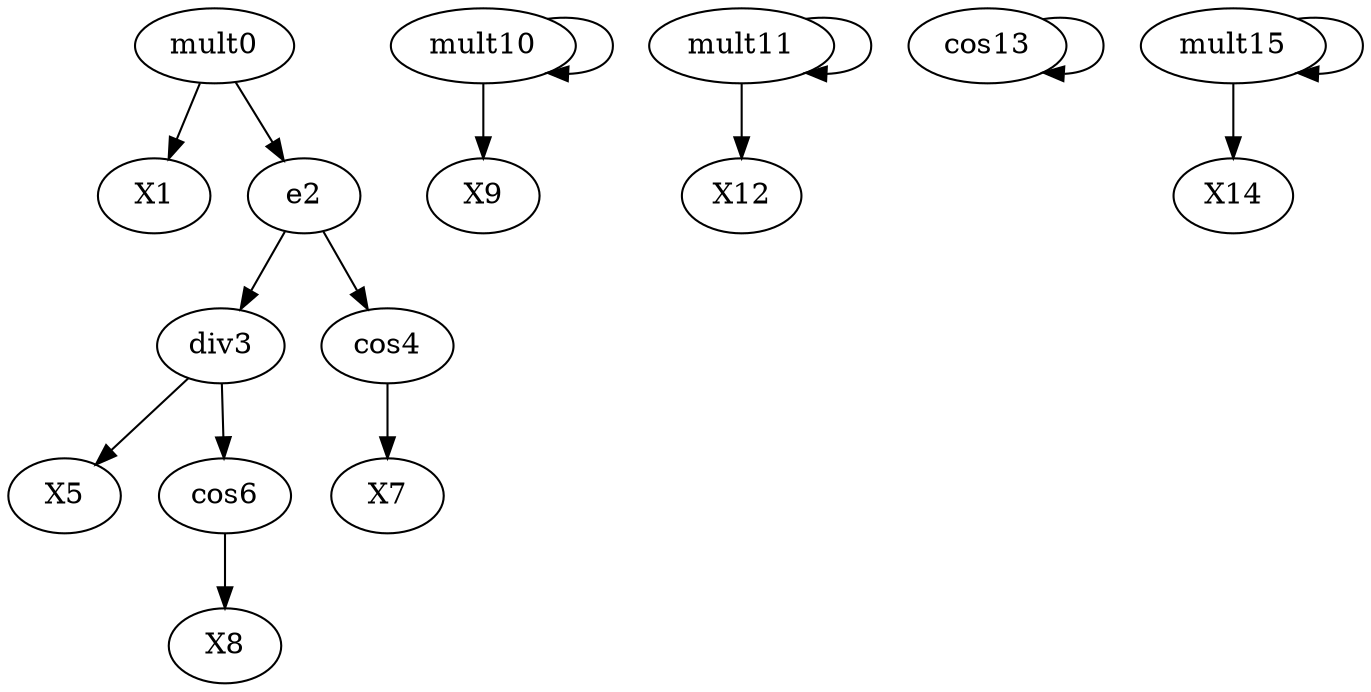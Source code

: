 digraph T {
	mult0 -> X1;
	mult0 -> e2;
	e2 -> div3;
	e2 -> cos4;
	div3 -> X5;
	div3 -> cos6;
	cos4 -> X7;
	cos6 -> X8;
	mult10 -> X9;
	mult10 -> mult10;
	mult11 -> mult11;
	mult11 -> X12;
	cos13 -> cos13;
	mult15 -> X14;
	mult15 -> mult15;
}
